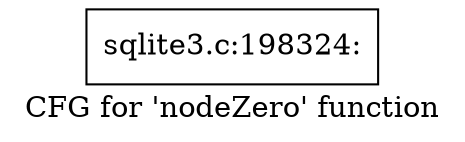 digraph "CFG for 'nodeZero' function" {
	label="CFG for 'nodeZero' function";

	Node0x55c0fb612010 [shape=record,label="{sqlite3.c:198324:}"];
}
